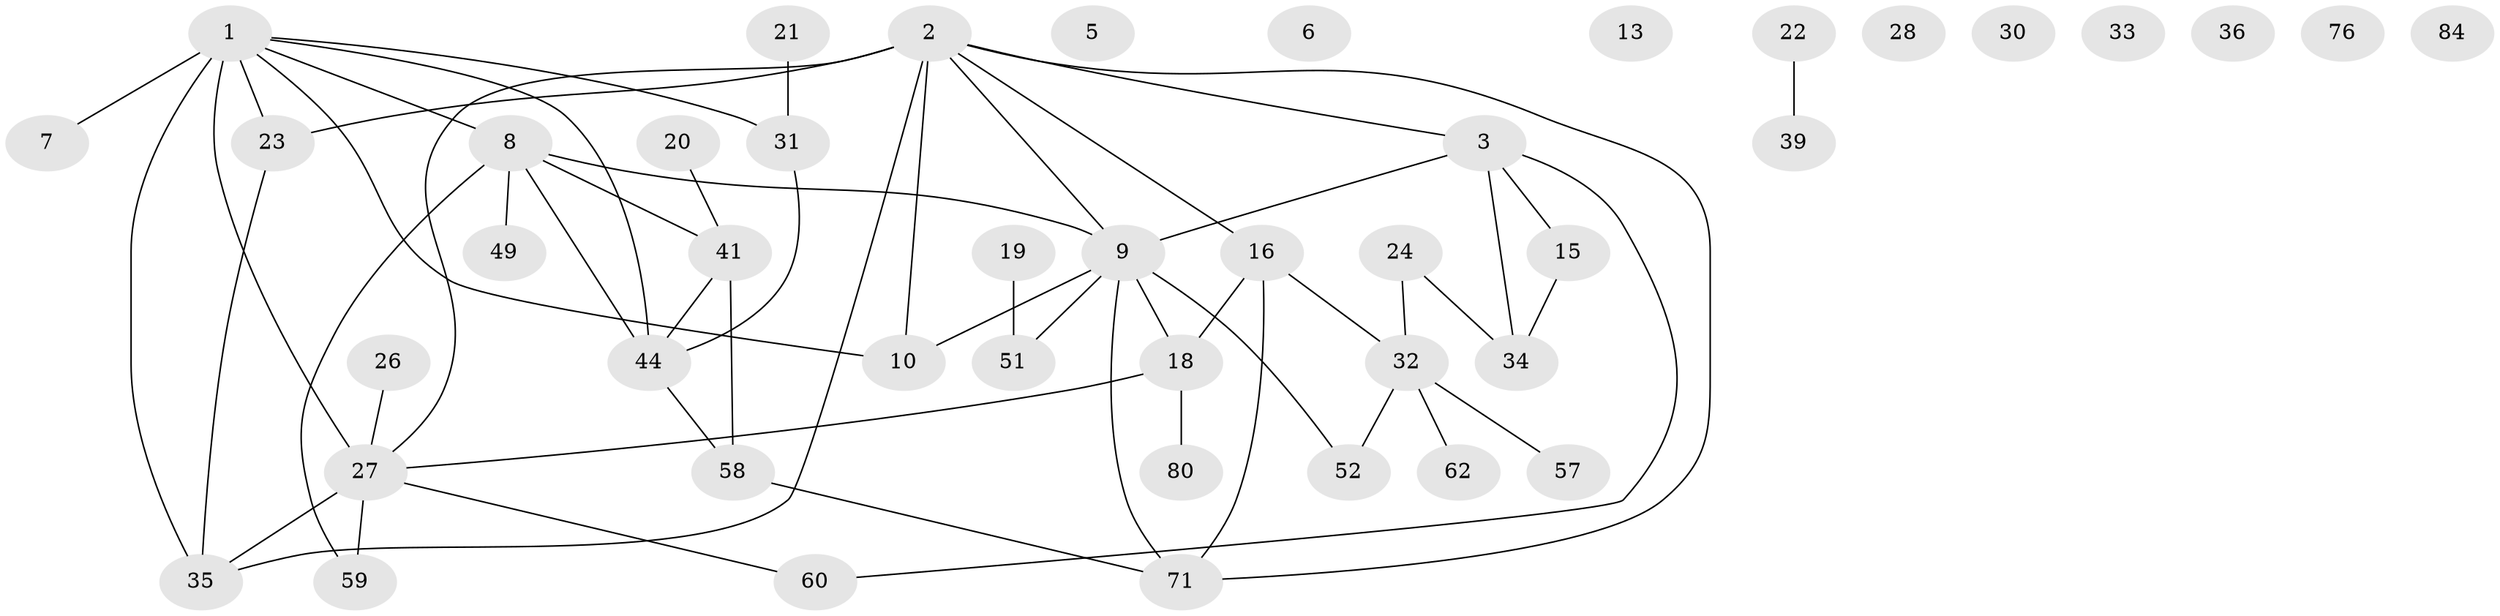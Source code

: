// original degree distribution, {4: 0.10227272727272728, 3: 0.20454545454545456, 0: 0.10227272727272728, 1: 0.18181818181818182, 2: 0.3068181818181818, 5: 0.06818181818181818, 6: 0.03409090909090909}
// Generated by graph-tools (version 1.1) at 2025/12/03/09/25 04:12:55]
// undirected, 44 vertices, 55 edges
graph export_dot {
graph [start="1"]
  node [color=gray90,style=filled];
  1 [super="+40"];
  2 [super="+45+4"];
  3 [super="+48+12"];
  5;
  6;
  7;
  8 [super="+37+29"];
  9 [super="+14+11"];
  10;
  13;
  15 [super="+72"];
  16 [super="+17"];
  18 [super="+63"];
  19;
  20;
  21 [super="+43"];
  22;
  23 [super="+25"];
  24;
  26;
  27 [super="+46+56"];
  28;
  30;
  31 [super="+38+55"];
  32 [super="+64"];
  33;
  34;
  35 [super="+61"];
  36;
  39;
  41 [super="+50"];
  44 [super="+69"];
  49;
  51;
  52;
  57 [super="+86"];
  58;
  59 [super="+65"];
  60 [super="+78+88"];
  62;
  71 [super="+82+87"];
  76;
  80;
  84;
  1 -- 10;
  1 -- 35 [weight=3];
  1 -- 44;
  1 -- 23;
  1 -- 7;
  1 -- 31;
  1 -- 8;
  1 -- 27;
  2 -- 71;
  2 -- 16;
  2 -- 3;
  2 -- 35 [weight=2];
  2 -- 23;
  2 -- 9;
  2 -- 10;
  2 -- 27;
  3 -- 34;
  3 -- 60;
  3 -- 9;
  3 -- 15;
  8 -- 9 [weight=2];
  8 -- 49;
  8 -- 59;
  8 -- 44;
  8 -- 41;
  9 -- 52;
  9 -- 18;
  9 -- 51;
  9 -- 71;
  9 -- 10;
  15 -- 34;
  16 -- 71;
  16 -- 18;
  16 -- 32;
  18 -- 80;
  18 -- 27;
  19 -- 51;
  20 -- 41;
  21 -- 31;
  22 -- 39;
  23 -- 35;
  24 -- 34;
  24 -- 32;
  26 -- 27;
  27 -- 35 [weight=2];
  27 -- 59;
  27 -- 60;
  31 -- 44;
  32 -- 52;
  32 -- 57;
  32 -- 62;
  41 -- 44;
  41 -- 58;
  44 -- 58;
  58 -- 71;
}
